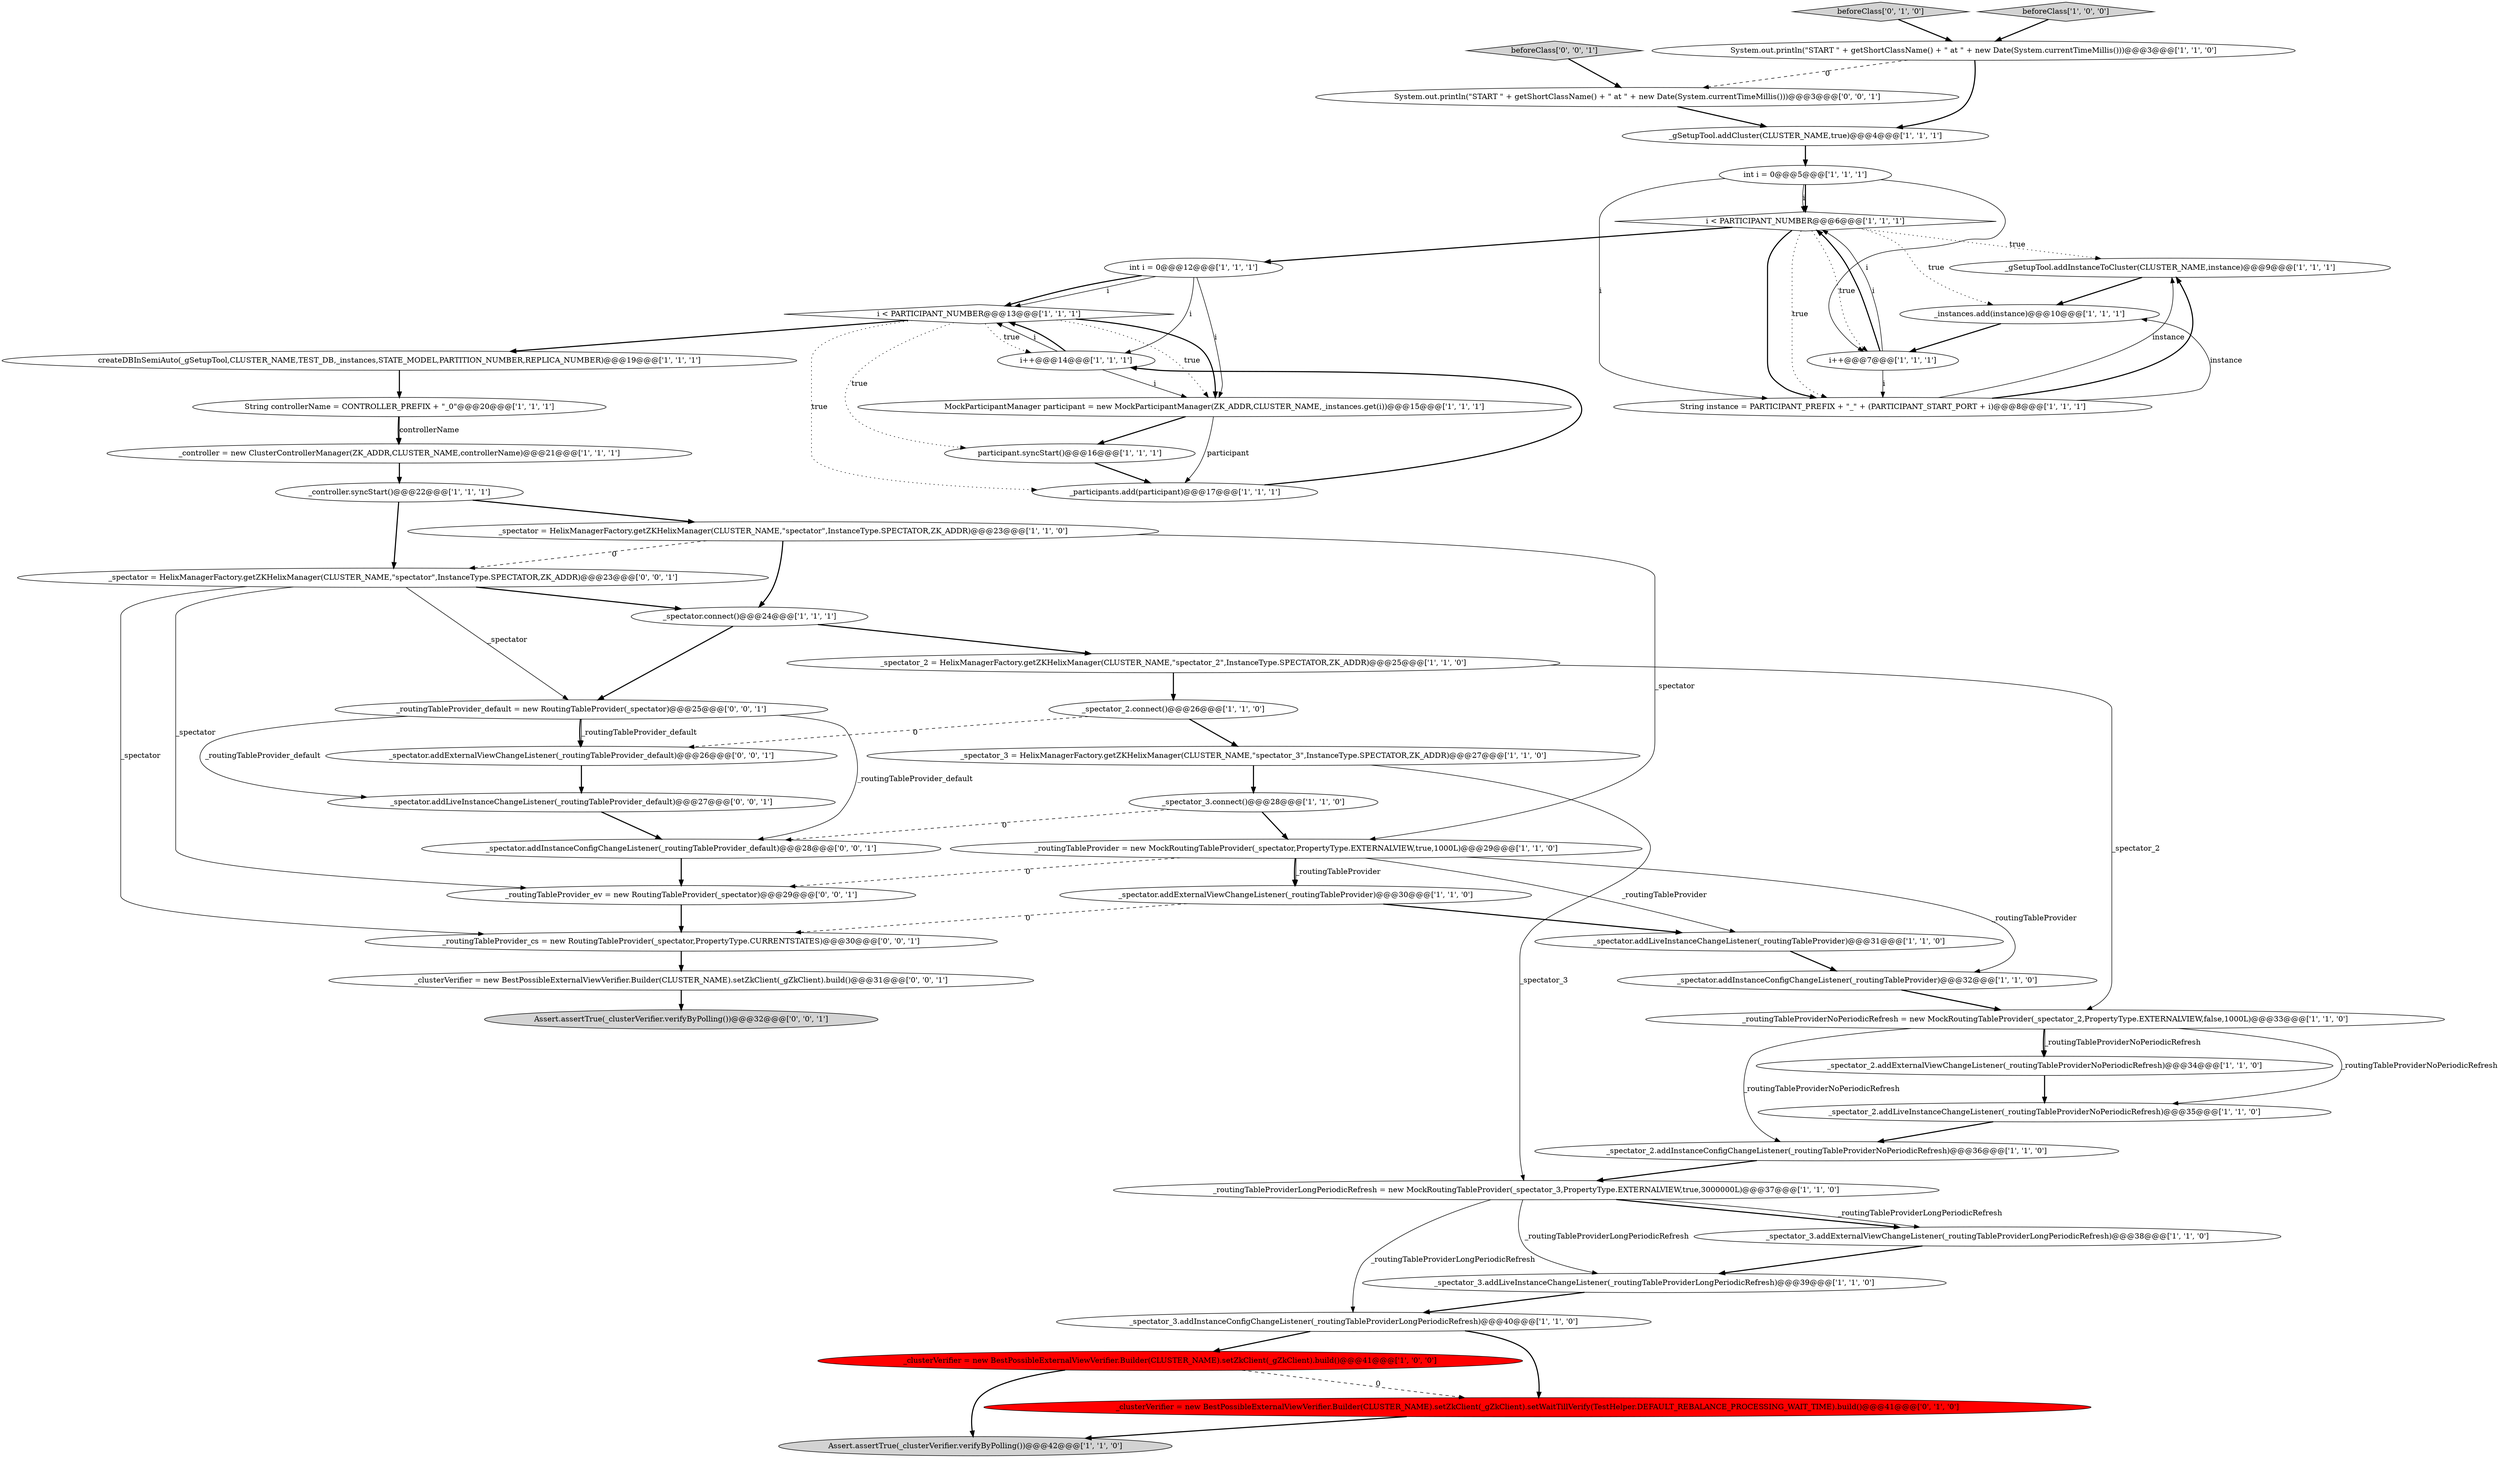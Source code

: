 digraph {
7 [style = filled, label = "String controllerName = CONTROLLER_PREFIX + \"_0\"@@@20@@@['1', '1', '1']", fillcolor = white, shape = ellipse image = "AAA0AAABBB1BBB"];
19 [style = filled, label = "_spectator.addLiveInstanceChangeListener(_routingTableProvider)@@@31@@@['1', '1', '0']", fillcolor = white, shape = ellipse image = "AAA0AAABBB1BBB"];
44 [style = filled, label = "_spectator = HelixManagerFactory.getZKHelixManager(CLUSTER_NAME,\"spectator\",InstanceType.SPECTATOR,ZK_ADDR)@@@23@@@['0', '0', '1']", fillcolor = white, shape = ellipse image = "AAA0AAABBB3BBB"];
37 [style = filled, label = "_controller.syncStart()@@@22@@@['1', '1', '1']", fillcolor = white, shape = ellipse image = "AAA0AAABBB1BBB"];
40 [style = filled, label = "beforeClass['0', '1', '0']", fillcolor = lightgray, shape = diamond image = "AAA0AAABBB2BBB"];
11 [style = filled, label = "_spectator_3 = HelixManagerFactory.getZKHelixManager(CLUSTER_NAME,\"spectator_3\",InstanceType.SPECTATOR,ZK_ADDR)@@@27@@@['1', '1', '0']", fillcolor = white, shape = ellipse image = "AAA0AAABBB1BBB"];
25 [style = filled, label = "_spectator_2.addExternalViewChangeListener(_routingTableProviderNoPeriodicRefresh)@@@34@@@['1', '1', '0']", fillcolor = white, shape = ellipse image = "AAA0AAABBB1BBB"];
43 [style = filled, label = "_clusterVerifier = new BestPossibleExternalViewVerifier.Builder(CLUSTER_NAME).setZkClient(_gZkClient).build()@@@31@@@['0', '0', '1']", fillcolor = white, shape = ellipse image = "AAA0AAABBB3BBB"];
45 [style = filled, label = "_spectator.addLiveInstanceChangeListener(_routingTableProvider_default)@@@27@@@['0', '0', '1']", fillcolor = white, shape = ellipse image = "AAA0AAABBB3BBB"];
29 [style = filled, label = "i++@@@14@@@['1', '1', '1']", fillcolor = white, shape = ellipse image = "AAA0AAABBB1BBB"];
10 [style = filled, label = "_routingTableProviderLongPeriodicRefresh = new MockRoutingTableProvider(_spectator_3,PropertyType.EXTERNALVIEW,true,3000000L)@@@37@@@['1', '1', '0']", fillcolor = white, shape = ellipse image = "AAA0AAABBB1BBB"];
9 [style = filled, label = "_spectator.addInstanceConfigChangeListener(_routingTableProvider)@@@32@@@['1', '1', '0']", fillcolor = white, shape = ellipse image = "AAA0AAABBB1BBB"];
4 [style = filled, label = "_routingTableProviderNoPeriodicRefresh = new MockRoutingTableProvider(_spectator_2,PropertyType.EXTERNALVIEW,false,1000L)@@@33@@@['1', '1', '0']", fillcolor = white, shape = ellipse image = "AAA0AAABBB1BBB"];
46 [style = filled, label = "_routingTableProvider_ev = new RoutingTableProvider(_spectator)@@@29@@@['0', '0', '1']", fillcolor = white, shape = ellipse image = "AAA0AAABBB3BBB"];
12 [style = filled, label = "_spectator.connect()@@@24@@@['1', '1', '1']", fillcolor = white, shape = ellipse image = "AAA0AAABBB1BBB"];
35 [style = filled, label = "_clusterVerifier = new BestPossibleExternalViewVerifier.Builder(CLUSTER_NAME).setZkClient(_gZkClient).build()@@@41@@@['1', '0', '0']", fillcolor = red, shape = ellipse image = "AAA1AAABBB1BBB"];
18 [style = filled, label = "_spectator = HelixManagerFactory.getZKHelixManager(CLUSTER_NAME,\"spectator\",InstanceType.SPECTATOR,ZK_ADDR)@@@23@@@['1', '1', '0']", fillcolor = white, shape = ellipse image = "AAA0AAABBB1BBB"];
33 [style = filled, label = "int i = 0@@@5@@@['1', '1', '1']", fillcolor = white, shape = ellipse image = "AAA0AAABBB1BBB"];
6 [style = filled, label = "Assert.assertTrue(_clusterVerifier.verifyByPolling())@@@42@@@['1', '1', '0']", fillcolor = lightgray, shape = ellipse image = "AAA0AAABBB1BBB"];
21 [style = filled, label = "i < PARTICIPANT_NUMBER@@@6@@@['1', '1', '1']", fillcolor = white, shape = diamond image = "AAA0AAABBB1BBB"];
13 [style = filled, label = "_gSetupTool.addInstanceToCluster(CLUSTER_NAME,instance)@@@9@@@['1', '1', '1']", fillcolor = white, shape = ellipse image = "AAA0AAABBB1BBB"];
27 [style = filled, label = "i++@@@7@@@['1', '1', '1']", fillcolor = white, shape = ellipse image = "AAA0AAABBB1BBB"];
51 [style = filled, label = "beforeClass['0', '0', '1']", fillcolor = lightgray, shape = diamond image = "AAA0AAABBB3BBB"];
15 [style = filled, label = "_instances.add(instance)@@@10@@@['1', '1', '1']", fillcolor = white, shape = ellipse image = "AAA0AAABBB1BBB"];
8 [style = filled, label = "i < PARTICIPANT_NUMBER@@@13@@@['1', '1', '1']", fillcolor = white, shape = diamond image = "AAA0AAABBB1BBB"];
41 [style = filled, label = "_spectator.addInstanceConfigChangeListener(_routingTableProvider_default)@@@28@@@['0', '0', '1']", fillcolor = white, shape = ellipse image = "AAA0AAABBB3BBB"];
23 [style = filled, label = "_gSetupTool.addCluster(CLUSTER_NAME,true)@@@4@@@['1', '1', '1']", fillcolor = white, shape = ellipse image = "AAA0AAABBB1BBB"];
14 [style = filled, label = "participant.syncStart()@@@16@@@['1', '1', '1']", fillcolor = white, shape = ellipse image = "AAA0AAABBB1BBB"];
17 [style = filled, label = "_spectator_3.addExternalViewChangeListener(_routingTableProviderLongPeriodicRefresh)@@@38@@@['1', '1', '0']", fillcolor = white, shape = ellipse image = "AAA0AAABBB1BBB"];
47 [style = filled, label = "_routingTableProvider_default = new RoutingTableProvider(_spectator)@@@25@@@['0', '0', '1']", fillcolor = white, shape = ellipse image = "AAA0AAABBB3BBB"];
26 [style = filled, label = "_spectator.addExternalViewChangeListener(_routingTableProvider)@@@30@@@['1', '1', '0']", fillcolor = white, shape = ellipse image = "AAA0AAABBB1BBB"];
20 [style = filled, label = "beforeClass['1', '0', '0']", fillcolor = lightgray, shape = diamond image = "AAA0AAABBB1BBB"];
22 [style = filled, label = "MockParticipantManager participant = new MockParticipantManager(ZK_ADDR,CLUSTER_NAME,_instances.get(i))@@@15@@@['1', '1', '1']", fillcolor = white, shape = ellipse image = "AAA0AAABBB1BBB"];
49 [style = filled, label = "Assert.assertTrue(_clusterVerifier.verifyByPolling())@@@32@@@['0', '0', '1']", fillcolor = lightgray, shape = ellipse image = "AAA0AAABBB3BBB"];
0 [style = filled, label = "_spectator_3.connect()@@@28@@@['1', '1', '0']", fillcolor = white, shape = ellipse image = "AAA0AAABBB1BBB"];
50 [style = filled, label = "System.out.println(\"START \" + getShortClassName() + \" at \" + new Date(System.currentTimeMillis()))@@@3@@@['0', '0', '1']", fillcolor = white, shape = ellipse image = "AAA0AAABBB3BBB"];
34 [style = filled, label = "_spectator_2.addInstanceConfigChangeListener(_routingTableProviderNoPeriodicRefresh)@@@36@@@['1', '1', '0']", fillcolor = white, shape = ellipse image = "AAA0AAABBB1BBB"];
1 [style = filled, label = "int i = 0@@@12@@@['1', '1', '1']", fillcolor = white, shape = ellipse image = "AAA0AAABBB1BBB"];
39 [style = filled, label = "_clusterVerifier = new BestPossibleExternalViewVerifier.Builder(CLUSTER_NAME).setZkClient(_gZkClient).setWaitTillVerify(TestHelper.DEFAULT_REBALANCE_PROCESSING_WAIT_TIME).build()@@@41@@@['0', '1', '0']", fillcolor = red, shape = ellipse image = "AAA1AAABBB2BBB"];
30 [style = filled, label = "_spectator_2.connect()@@@26@@@['1', '1', '0']", fillcolor = white, shape = ellipse image = "AAA0AAABBB1BBB"];
31 [style = filled, label = "_controller = new ClusterControllerManager(ZK_ADDR,CLUSTER_NAME,controllerName)@@@21@@@['1', '1', '1']", fillcolor = white, shape = ellipse image = "AAA0AAABBB1BBB"];
42 [style = filled, label = "_routingTableProvider_cs = new RoutingTableProvider(_spectator,PropertyType.CURRENTSTATES)@@@30@@@['0', '0', '1']", fillcolor = white, shape = ellipse image = "AAA0AAABBB3BBB"];
38 [style = filled, label = "createDBInSemiAuto(_gSetupTool,CLUSTER_NAME,TEST_DB,_instances,STATE_MODEL,PARTITION_NUMBER,REPLICA_NUMBER)@@@19@@@['1', '1', '1']", fillcolor = white, shape = ellipse image = "AAA0AAABBB1BBB"];
36 [style = filled, label = "_spectator_3.addLiveInstanceChangeListener(_routingTableProviderLongPeriodicRefresh)@@@39@@@['1', '1', '0']", fillcolor = white, shape = ellipse image = "AAA0AAABBB1BBB"];
3 [style = filled, label = "_spectator_2.addLiveInstanceChangeListener(_routingTableProviderNoPeriodicRefresh)@@@35@@@['1', '1', '0']", fillcolor = white, shape = ellipse image = "AAA0AAABBB1BBB"];
5 [style = filled, label = "System.out.println(\"START \" + getShortClassName() + \" at \" + new Date(System.currentTimeMillis()))@@@3@@@['1', '1', '0']", fillcolor = white, shape = ellipse image = "AAA0AAABBB1BBB"];
16 [style = filled, label = "String instance = PARTICIPANT_PREFIX + \"_\" + (PARTICIPANT_START_PORT + i)@@@8@@@['1', '1', '1']", fillcolor = white, shape = ellipse image = "AAA0AAABBB1BBB"];
32 [style = filled, label = "_routingTableProvider = new MockRoutingTableProvider(_spectator,PropertyType.EXTERNALVIEW,true,1000L)@@@29@@@['1', '1', '0']", fillcolor = white, shape = ellipse image = "AAA0AAABBB1BBB"];
2 [style = filled, label = "_spectator_3.addInstanceConfigChangeListener(_routingTableProviderLongPeriodicRefresh)@@@40@@@['1', '1', '0']", fillcolor = white, shape = ellipse image = "AAA0AAABBB1BBB"];
48 [style = filled, label = "_spectator.addExternalViewChangeListener(_routingTableProvider_default)@@@26@@@['0', '0', '1']", fillcolor = white, shape = ellipse image = "AAA0AAABBB3BBB"];
24 [style = filled, label = "_spectator_2 = HelixManagerFactory.getZKHelixManager(CLUSTER_NAME,\"spectator_2\",InstanceType.SPECTATOR,ZK_ADDR)@@@25@@@['1', '1', '0']", fillcolor = white, shape = ellipse image = "AAA0AAABBB1BBB"];
28 [style = filled, label = "_participants.add(participant)@@@17@@@['1', '1', '1']", fillcolor = white, shape = ellipse image = "AAA0AAABBB1BBB"];
2->35 [style = bold, label=""];
29->22 [style = solid, label="i"];
31->37 [style = bold, label=""];
8->28 [style = dotted, label="true"];
4->34 [style = solid, label="_routingTableProviderNoPeriodicRefresh"];
4->25 [style = bold, label=""];
16->13 [style = solid, label="instance"];
21->15 [style = dotted, label="true"];
21->27 [style = dotted, label="true"];
39->6 [style = bold, label=""];
14->28 [style = bold, label=""];
10->17 [style = bold, label=""];
7->31 [style = bold, label=""];
10->36 [style = solid, label="_routingTableProviderLongPeriodicRefresh"];
32->19 [style = solid, label="_routingTableProvider"];
24->30 [style = bold, label=""];
3->34 [style = bold, label=""];
17->36 [style = bold, label=""];
12->47 [style = bold, label=""];
30->11 [style = bold, label=""];
23->33 [style = bold, label=""];
51->50 [style = bold, label=""];
19->9 [style = bold, label=""];
38->7 [style = bold, label=""];
33->27 [style = solid, label="i"];
36->2 [style = bold, label=""];
21->1 [style = bold, label=""];
8->22 [style = dotted, label="true"];
21->16 [style = bold, label=""];
16->15 [style = solid, label="instance"];
47->45 [style = solid, label="_routingTableProvider_default"];
45->41 [style = bold, label=""];
46->42 [style = bold, label=""];
50->23 [style = bold, label=""];
5->23 [style = bold, label=""];
47->48 [style = bold, label=""];
1->22 [style = solid, label="i"];
25->3 [style = bold, label=""];
18->12 [style = bold, label=""];
29->8 [style = solid, label="i"];
44->12 [style = bold, label=""];
32->26 [style = bold, label=""];
8->38 [style = bold, label=""];
8->22 [style = bold, label=""];
2->39 [style = bold, label=""];
0->41 [style = dashed, label="0"];
40->5 [style = bold, label=""];
27->16 [style = solid, label="i"];
8->14 [style = dotted, label="true"];
32->9 [style = solid, label="_routingTableProvider"];
41->46 [style = bold, label=""];
21->13 [style = dotted, label="true"];
8->29 [style = dotted, label="true"];
13->15 [style = bold, label=""];
21->16 [style = dotted, label="true"];
22->14 [style = bold, label=""];
10->2 [style = solid, label="_routingTableProviderLongPeriodicRefresh"];
7->31 [style = solid, label="controllerName"];
32->46 [style = dashed, label="0"];
47->48 [style = solid, label="_routingTableProvider_default"];
28->29 [style = bold, label=""];
16->13 [style = bold, label=""];
1->29 [style = solid, label="i"];
1->8 [style = bold, label=""];
47->41 [style = solid, label="_routingTableProvider_default"];
12->24 [style = bold, label=""];
26->19 [style = bold, label=""];
24->4 [style = solid, label="_spectator_2"];
44->42 [style = solid, label="_spectator"];
35->39 [style = dashed, label="0"];
18->44 [style = dashed, label="0"];
37->44 [style = bold, label=""];
33->16 [style = solid, label="i"];
0->32 [style = bold, label=""];
27->21 [style = bold, label=""];
5->50 [style = dashed, label="0"];
29->8 [style = bold, label=""];
4->3 [style = solid, label="_routingTableProviderNoPeriodicRefresh"];
42->43 [style = bold, label=""];
44->46 [style = solid, label="_spectator"];
35->6 [style = bold, label=""];
44->47 [style = solid, label="_spectator"];
9->4 [style = bold, label=""];
1->8 [style = solid, label="i"];
33->21 [style = solid, label="i"];
4->25 [style = solid, label="_routingTableProviderNoPeriodicRefresh"];
34->10 [style = bold, label=""];
11->10 [style = solid, label="_spectator_3"];
20->5 [style = bold, label=""];
11->0 [style = bold, label=""];
48->45 [style = bold, label=""];
10->17 [style = solid, label="_routingTableProviderLongPeriodicRefresh"];
30->48 [style = dashed, label="0"];
37->18 [style = bold, label=""];
43->49 [style = bold, label=""];
32->26 [style = solid, label="_routingTableProvider"];
22->28 [style = solid, label="participant"];
26->42 [style = dashed, label="0"];
33->21 [style = bold, label=""];
27->21 [style = solid, label="i"];
15->27 [style = bold, label=""];
18->32 [style = solid, label="_spectator"];
}
